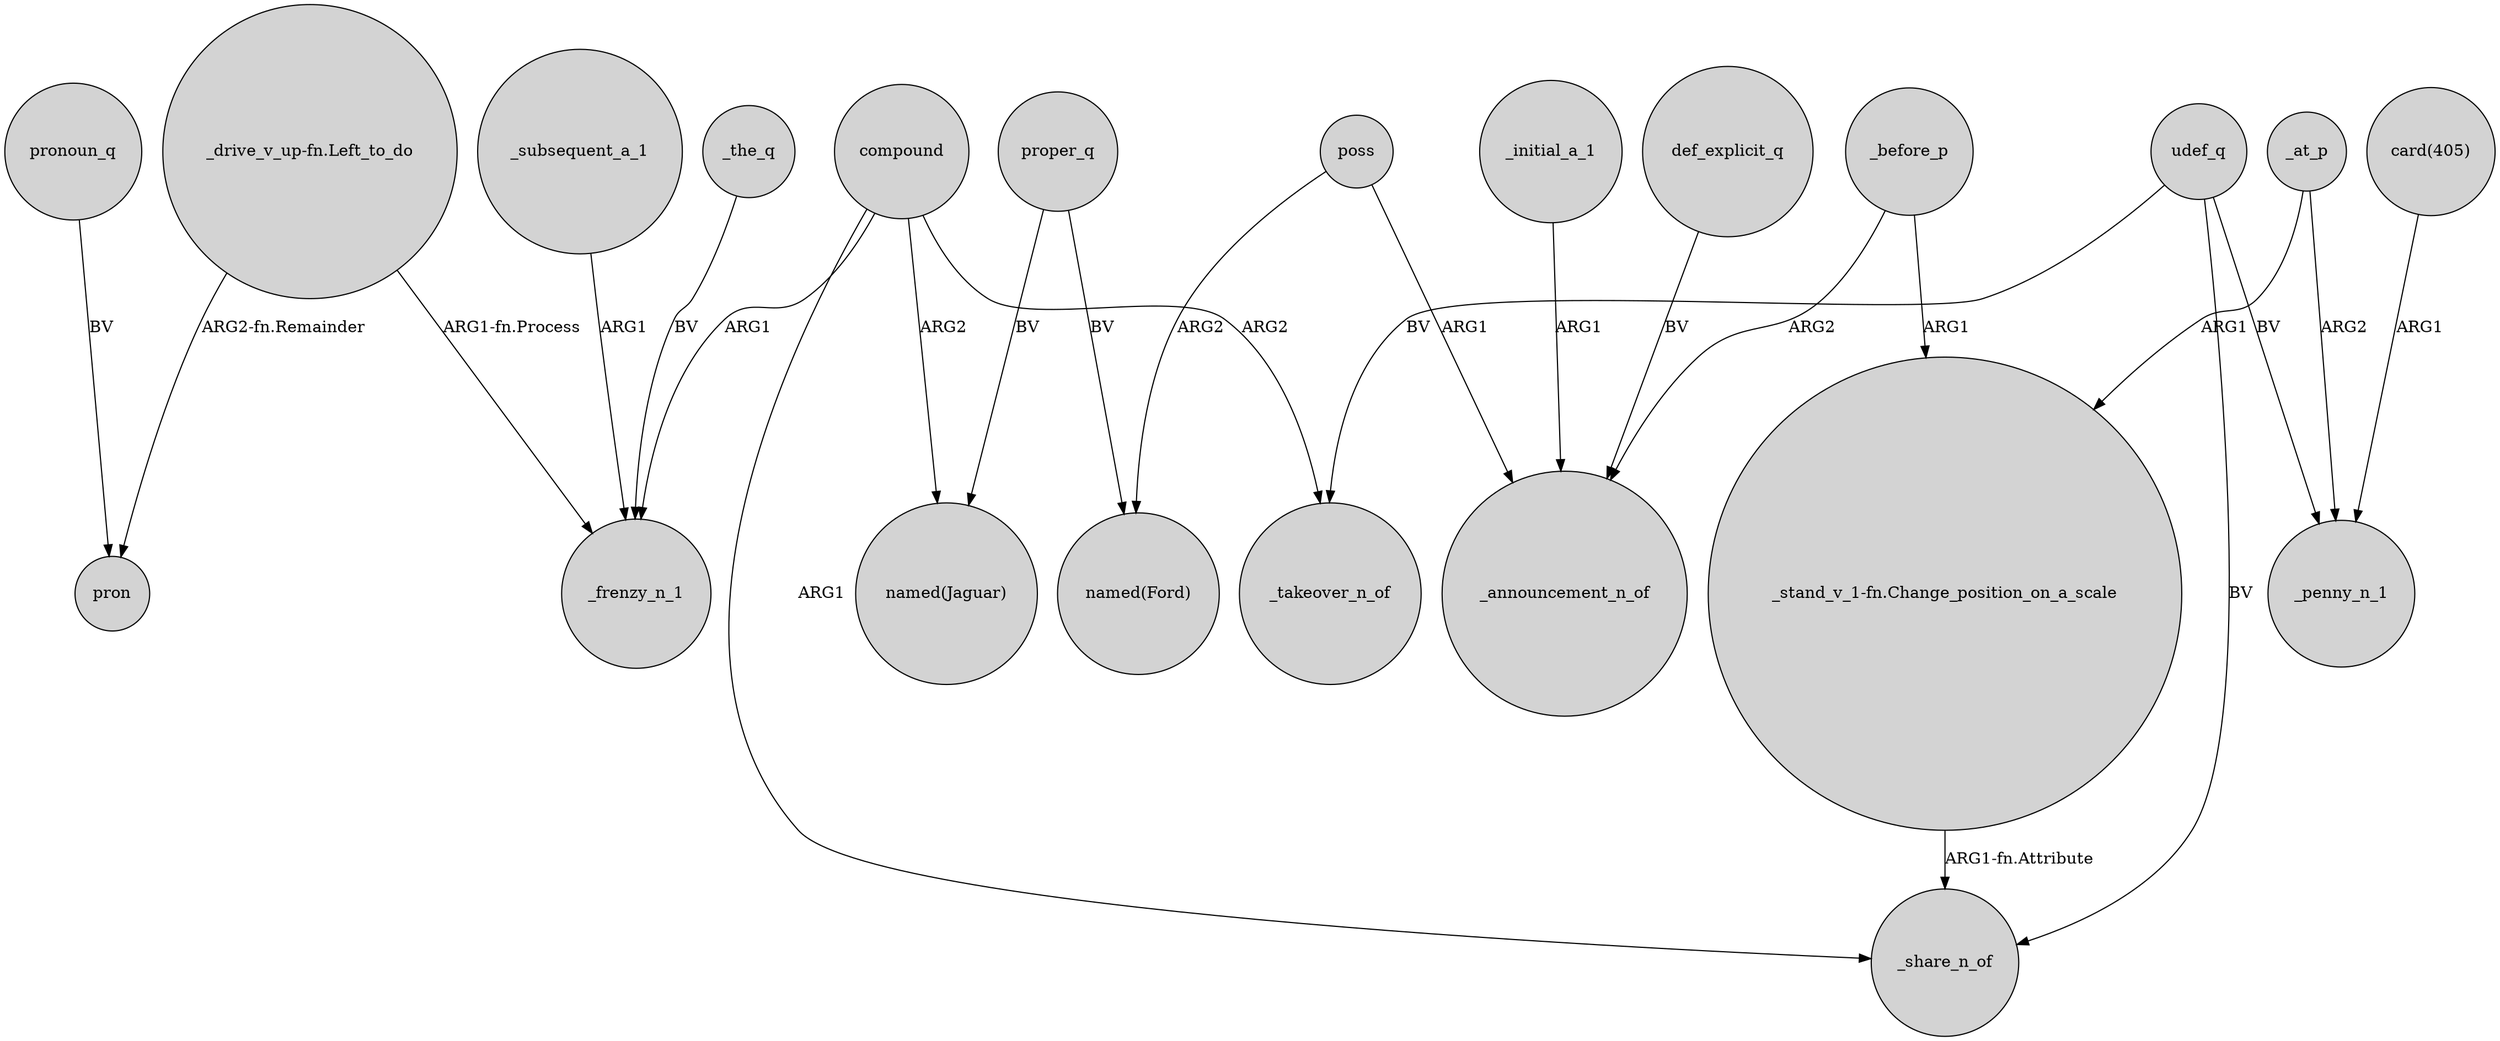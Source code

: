 digraph {
	node [shape=circle style=filled]
	"_drive_v_up-fn.Left_to_do" -> pron [label="ARG2-fn.Remainder"]
	proper_q -> "named(Ford)" [label=BV]
	compound -> _share_n_of [label=ARG1]
	poss -> _announcement_n_of [label=ARG1]
	"card(405)" -> _penny_n_1 [label=ARG1]
	"_stand_v_1-fn.Change_position_on_a_scale" -> _share_n_of [label="ARG1-fn.Attribute"]
	_subsequent_a_1 -> _frenzy_n_1 [label=ARG1]
	_before_p -> "_stand_v_1-fn.Change_position_on_a_scale" [label=ARG1]
	_the_q -> _frenzy_n_1 [label=BV]
	compound -> _frenzy_n_1 [label=ARG1]
	pronoun_q -> pron [label=BV]
	_initial_a_1 -> _announcement_n_of [label=ARG1]
	udef_q -> _takeover_n_of [label=BV]
	compound -> "named(Jaguar)" [label=ARG2]
	"_drive_v_up-fn.Left_to_do" -> _frenzy_n_1 [label="ARG1-fn.Process"]
	udef_q -> _share_n_of [label=BV]
	proper_q -> "named(Jaguar)" [label=BV]
	_at_p -> "_stand_v_1-fn.Change_position_on_a_scale" [label=ARG1]
	poss -> "named(Ford)" [label=ARG2]
	_before_p -> _announcement_n_of [label=ARG2]
	udef_q -> _penny_n_1 [label=BV]
	_at_p -> _penny_n_1 [label=ARG2]
	compound -> _takeover_n_of [label=ARG2]
	def_explicit_q -> _announcement_n_of [label=BV]
}
